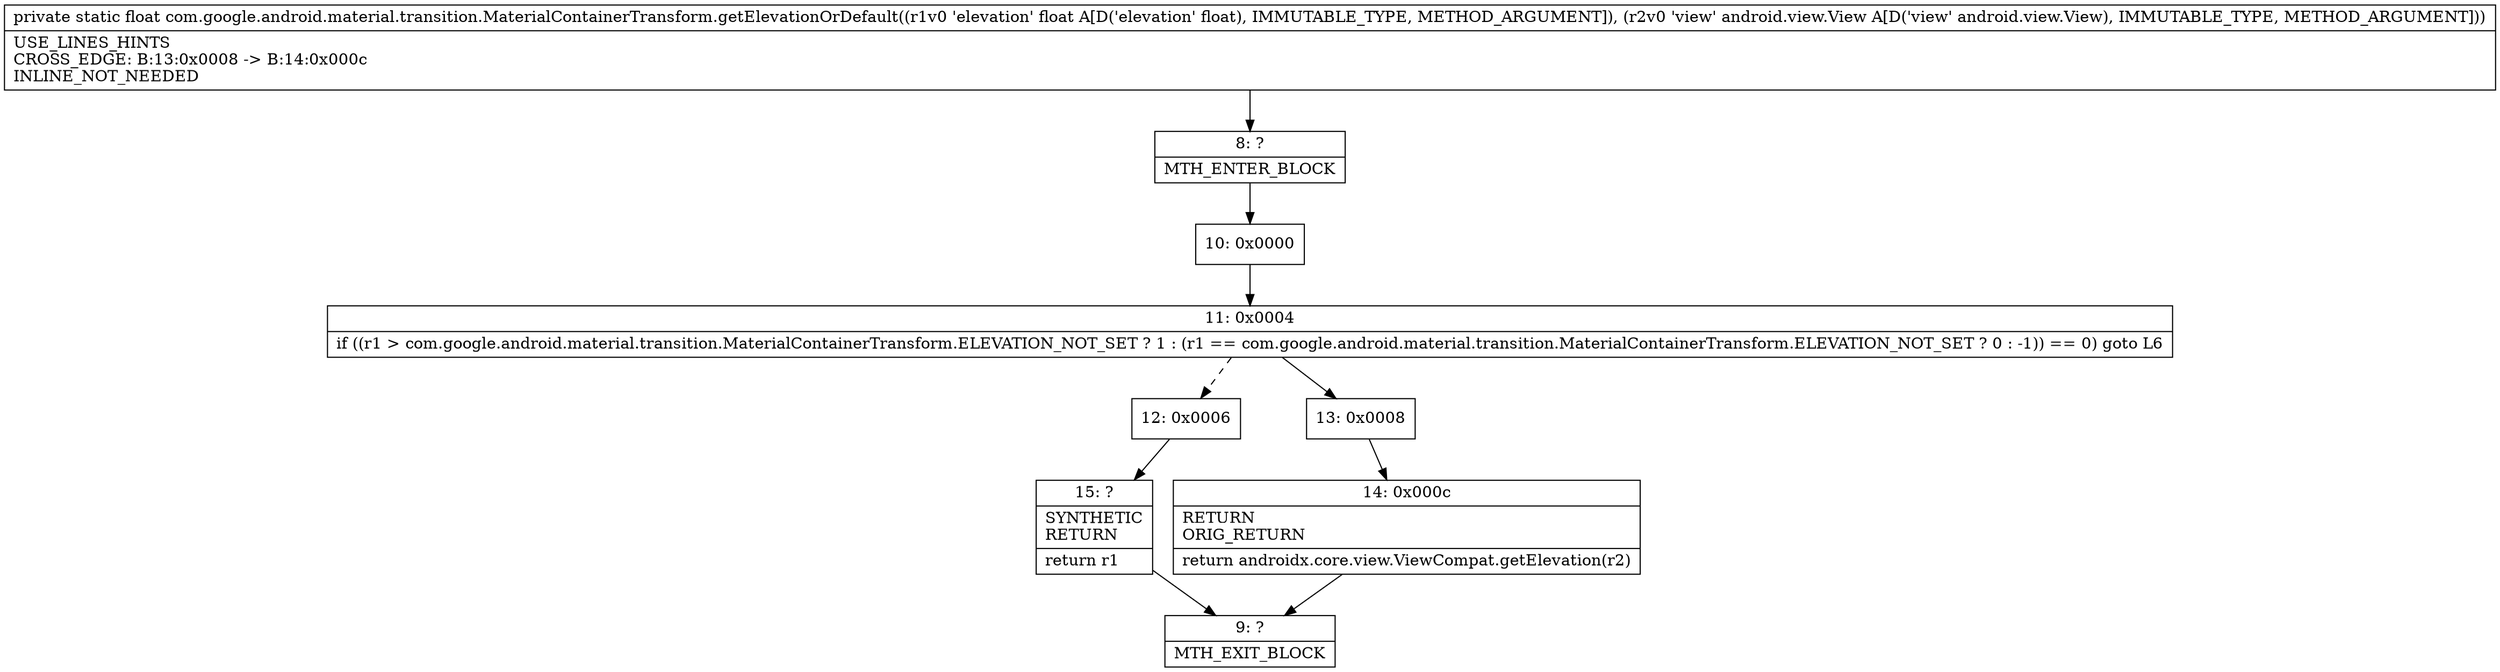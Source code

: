 digraph "CFG forcom.google.android.material.transition.MaterialContainerTransform.getElevationOrDefault(FLandroid\/view\/View;)F" {
Node_8 [shape=record,label="{8\:\ ?|MTH_ENTER_BLOCK\l}"];
Node_10 [shape=record,label="{10\:\ 0x0000}"];
Node_11 [shape=record,label="{11\:\ 0x0004|if ((r1 \> com.google.android.material.transition.MaterialContainerTransform.ELEVATION_NOT_SET ? 1 : (r1 == com.google.android.material.transition.MaterialContainerTransform.ELEVATION_NOT_SET ? 0 : \-1)) == 0) goto L6\l}"];
Node_12 [shape=record,label="{12\:\ 0x0006}"];
Node_15 [shape=record,label="{15\:\ ?|SYNTHETIC\lRETURN\l|return r1\l}"];
Node_9 [shape=record,label="{9\:\ ?|MTH_EXIT_BLOCK\l}"];
Node_13 [shape=record,label="{13\:\ 0x0008}"];
Node_14 [shape=record,label="{14\:\ 0x000c|RETURN\lORIG_RETURN\l|return androidx.core.view.ViewCompat.getElevation(r2)\l}"];
MethodNode[shape=record,label="{private static float com.google.android.material.transition.MaterialContainerTransform.getElevationOrDefault((r1v0 'elevation' float A[D('elevation' float), IMMUTABLE_TYPE, METHOD_ARGUMENT]), (r2v0 'view' android.view.View A[D('view' android.view.View), IMMUTABLE_TYPE, METHOD_ARGUMENT]))  | USE_LINES_HINTS\lCROSS_EDGE: B:13:0x0008 \-\> B:14:0x000c\lINLINE_NOT_NEEDED\l}"];
MethodNode -> Node_8;Node_8 -> Node_10;
Node_10 -> Node_11;
Node_11 -> Node_12[style=dashed];
Node_11 -> Node_13;
Node_12 -> Node_15;
Node_15 -> Node_9;
Node_13 -> Node_14;
Node_14 -> Node_9;
}

